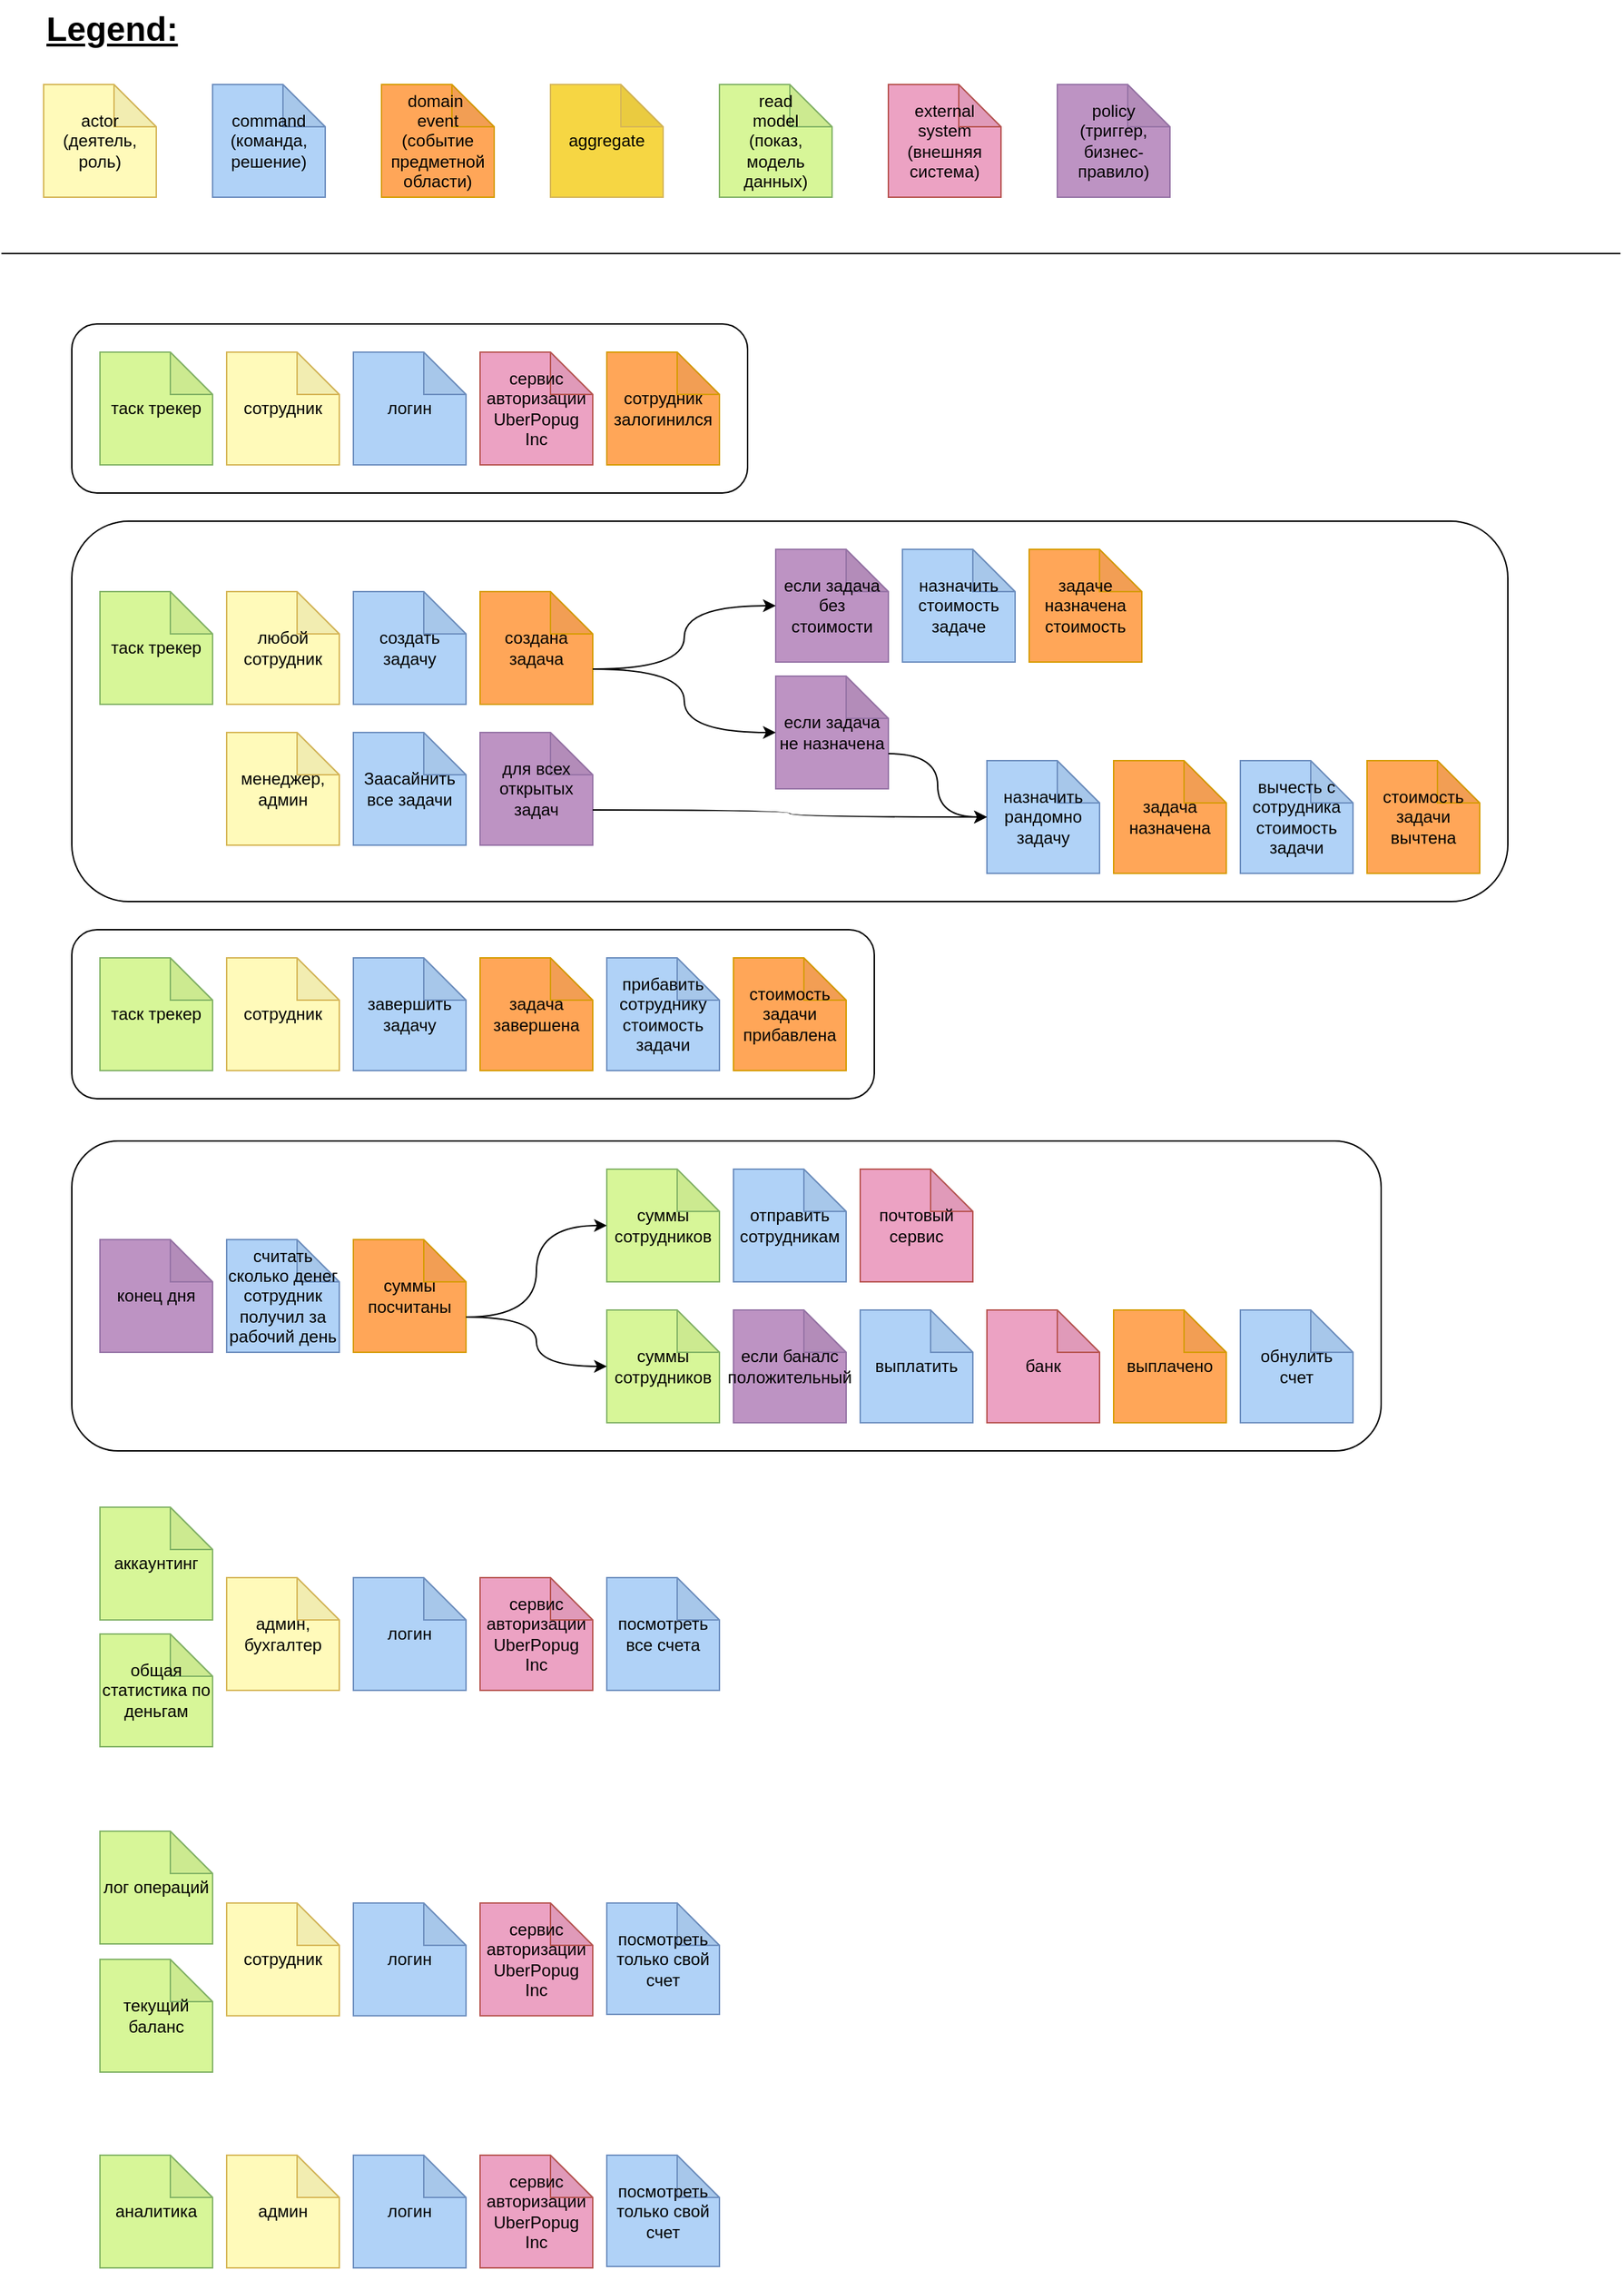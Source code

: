 <mxfile version="23.1.5" type="device">
  <diagram name="ES" id="nSf-1ubEivUpO-e-PtCP">
    <mxGraphModel dx="1434" dy="963" grid="1" gridSize="10" guides="1" tooltips="1" connect="1" arrows="1" fold="1" page="1" pageScale="1" pageWidth="1169" pageHeight="827" math="0" shadow="0">
      <root>
        <mxCell id="0" />
        <mxCell id="1" parent="0" />
        <mxCell id="pHDh11aWDNdo23sTrgYC-1" value="actor&lt;br&gt;(деятель, роль)" style="shape=note;whiteSpace=wrap;html=1;backgroundOutline=1;darkOpacity=0.05;fillColor=#FFFABA;strokeColor=#d6b656;" parent="1" vertex="1">
          <mxGeometry x="40" y="80" width="80" height="80" as="geometry" />
        </mxCell>
        <mxCell id="pHDh11aWDNdo23sTrgYC-2" value="command&lt;br&gt;(команда, решение)" style="shape=note;whiteSpace=wrap;html=1;backgroundOutline=1;darkOpacity=0.05;fillColor=#B0D2F7;strokeColor=#6c8ebf;" parent="1" vertex="1">
          <mxGeometry x="160" y="80" width="80" height="80" as="geometry" />
        </mxCell>
        <mxCell id="pHDh11aWDNdo23sTrgYC-3" value="domain&amp;nbsp;&lt;br&gt;event&lt;br&gt;(событие предметной области)" style="shape=note;whiteSpace=wrap;html=1;backgroundOutline=1;darkOpacity=0.05;fillColor=#FFA658;strokeColor=#d79b00;" parent="1" vertex="1">
          <mxGeometry x="280" y="80" width="80" height="80" as="geometry" />
        </mxCell>
        <mxCell id="pHDh11aWDNdo23sTrgYC-4" value="aggregate" style="shape=note;whiteSpace=wrap;html=1;backgroundOutline=1;darkOpacity=0.05;fillColor=#F6D643;strokeColor=#d6b656;" parent="1" vertex="1">
          <mxGeometry x="400" y="80" width="80" height="80" as="geometry" />
        </mxCell>
        <mxCell id="pHDh11aWDNdo23sTrgYC-5" value="read &lt;br&gt;model&lt;br&gt;(показ, модель данных)" style="shape=note;whiteSpace=wrap;html=1;backgroundOutline=1;darkOpacity=0.05;fillColor=#D7F698;strokeColor=#82b366;" parent="1" vertex="1">
          <mxGeometry x="520" y="80" width="80" height="80" as="geometry" />
        </mxCell>
        <mxCell id="pHDh11aWDNdo23sTrgYC-6" value="external&lt;br&gt;system&lt;br&gt;(внешняя система)" style="shape=note;whiteSpace=wrap;html=1;backgroundOutline=1;darkOpacity=0.05;fillColor=#ECA2C3;strokeColor=#b85450;" parent="1" vertex="1">
          <mxGeometry x="640" y="80" width="80" height="80" as="geometry" />
        </mxCell>
        <mxCell id="pHDh11aWDNdo23sTrgYC-7" value="policy&lt;br&gt;(триггер, бизнес-правило)" style="shape=note;whiteSpace=wrap;html=1;backgroundOutline=1;darkOpacity=0.05;fillColor=#BD93C3;strokeColor=#9673a6;" parent="1" vertex="1">
          <mxGeometry x="760" y="80" width="80" height="80" as="geometry" />
        </mxCell>
        <mxCell id="pHDh11aWDNdo23sTrgYC-8" value="Legend:" style="text;html=1;align=left;verticalAlign=top;whiteSpace=wrap;rounded=0;fontSize=24;fontStyle=5" parent="1" vertex="1">
          <mxGeometry x="40" y="20" width="170" height="40" as="geometry" />
        </mxCell>
        <mxCell id="pHDh11aWDNdo23sTrgYC-9" value="менеджер, админ" style="shape=note;whiteSpace=wrap;html=1;backgroundOutline=1;darkOpacity=0.05;fillColor=#FFFABA;strokeColor=#d6b656;" parent="1" vertex="1">
          <mxGeometry x="170" y="540" width="80" height="80" as="geometry" />
        </mxCell>
        <mxCell id="pHDh11aWDNdo23sTrgYC-11" value="Заасайнить все задачи" style="shape=note;whiteSpace=wrap;html=1;backgroundOutline=1;darkOpacity=0.05;fillColor=#B0D2F7;strokeColor=#6c8ebf;" parent="1" vertex="1">
          <mxGeometry x="260" y="540" width="80" height="80" as="geometry" />
        </mxCell>
        <mxCell id="pHDh11aWDNdo23sTrgYC-16" value="завершить задачу" style="shape=note;whiteSpace=wrap;html=1;backgroundOutline=1;darkOpacity=0.05;fillColor=#B0D2F7;strokeColor=#6c8ebf;" parent="1" vertex="1">
          <mxGeometry x="260" y="700" width="80" height="80" as="geometry" />
        </mxCell>
        <mxCell id="pHDh11aWDNdo23sTrgYC-17" value="сотрудник" style="shape=note;whiteSpace=wrap;html=1;backgroundOutline=1;darkOpacity=0.05;fillColor=#FFFABA;strokeColor=#d6b656;" parent="1" vertex="1">
          <mxGeometry x="170" y="700" width="80" height="80" as="geometry" />
        </mxCell>
        <mxCell id="pHDh11aWDNdo23sTrgYC-18" value="задача завершена" style="shape=note;whiteSpace=wrap;html=1;backgroundOutline=1;darkOpacity=0.05;fillColor=#FFA658;strokeColor=#d79b00;" parent="1" vertex="1">
          <mxGeometry x="350" y="700" width="80" height="80" as="geometry" />
        </mxCell>
        <mxCell id="pHDh11aWDNdo23sTrgYC-23" value="конец дня" style="shape=note;whiteSpace=wrap;html=1;backgroundOutline=1;darkOpacity=0.05;fillColor=#BD93C3;strokeColor=#9673a6;" parent="1" vertex="1">
          <mxGeometry x="80" y="900" width="80" height="80" as="geometry" />
        </mxCell>
        <mxCell id="pHDh11aWDNdo23sTrgYC-24" value="вычесть с сотрудника стоимость задачи" style="shape=note;whiteSpace=wrap;html=1;backgroundOutline=1;darkOpacity=0.05;fillColor=#B0D2F7;strokeColor=#6c8ebf;" parent="1" vertex="1">
          <mxGeometry x="890" y="560" width="80" height="80" as="geometry" />
        </mxCell>
        <mxCell id="pHDh11aWDNdo23sTrgYC-25" value="прибавить сотруднику стоимость задачи" style="shape=note;whiteSpace=wrap;html=1;backgroundOutline=1;darkOpacity=0.05;fillColor=#B0D2F7;strokeColor=#6c8ebf;" parent="1" vertex="1">
          <mxGeometry x="440" y="700" width="80" height="80" as="geometry" />
        </mxCell>
        <mxCell id="pHDh11aWDNdo23sTrgYC-26" value="считать сколько денег сотрудник получил за рабочий день" style="shape=note;whiteSpace=wrap;html=1;backgroundOutline=1;darkOpacity=0.05;fillColor=#B0D2F7;strokeColor=#6c8ebf;" parent="1" vertex="1">
          <mxGeometry x="170" y="900" width="80" height="80" as="geometry" />
        </mxCell>
        <mxCell id="pHDh11aWDNdo23sTrgYC-27" value="таск трекер" style="shape=note;whiteSpace=wrap;html=1;backgroundOutline=1;darkOpacity=0.05;fillColor=#D7F698;strokeColor=#82b366;" parent="1" vertex="1">
          <mxGeometry x="80" y="270" width="80" height="80" as="geometry" />
        </mxCell>
        <mxCell id="pHDh11aWDNdo23sTrgYC-29" value="логин" style="shape=note;whiteSpace=wrap;html=1;backgroundOutline=1;darkOpacity=0.05;fillColor=#B0D2F7;strokeColor=#6c8ebf;" parent="1" vertex="1">
          <mxGeometry x="260" y="270" width="80" height="80" as="geometry" />
        </mxCell>
        <mxCell id="pHDh11aWDNdo23sTrgYC-30" value="сотрудник" style="shape=note;whiteSpace=wrap;html=1;backgroundOutline=1;darkOpacity=0.05;fillColor=#FFFABA;strokeColor=#d6b656;" parent="1" vertex="1">
          <mxGeometry x="170" y="270" width="80" height="80" as="geometry" />
        </mxCell>
        <mxCell id="pHDh11aWDNdo23sTrgYC-31" value="сервис авторизации UberPopug Inc" style="shape=note;whiteSpace=wrap;html=1;backgroundOutline=1;darkOpacity=0.05;fillColor=#ECA2C3;strokeColor=#b85450;" parent="1" vertex="1">
          <mxGeometry x="350" y="270" width="80" height="80" as="geometry" />
        </mxCell>
        <mxCell id="pHDh11aWDNdo23sTrgYC-32" value="сотрудник залогинился" style="shape=note;whiteSpace=wrap;html=1;backgroundOutline=1;darkOpacity=0.05;fillColor=#FFA658;strokeColor=#d79b00;" parent="1" vertex="1">
          <mxGeometry x="440" y="270" width="80" height="80" as="geometry" />
        </mxCell>
        <mxCell id="pHDh11aWDNdo23sTrgYC-36" value="таск трекер" style="shape=note;whiteSpace=wrap;html=1;backgroundOutline=1;darkOpacity=0.05;fillColor=#D7F698;strokeColor=#82b366;" parent="1" vertex="1">
          <mxGeometry x="80" y="440" width="80" height="80" as="geometry" />
        </mxCell>
        <mxCell id="pHDh11aWDNdo23sTrgYC-37" value="создать задачу" style="shape=note;whiteSpace=wrap;html=1;backgroundOutline=1;darkOpacity=0.05;fillColor=#B0D2F7;strokeColor=#6c8ebf;" parent="1" vertex="1">
          <mxGeometry x="260" y="440" width="80" height="80" as="geometry" />
        </mxCell>
        <mxCell id="pHDh11aWDNdo23sTrgYC-38" value="любой сотрудник" style="shape=note;whiteSpace=wrap;html=1;backgroundOutline=1;darkOpacity=0.05;fillColor=#FFFABA;strokeColor=#d6b656;" parent="1" vertex="1">
          <mxGeometry x="170" y="440" width="80" height="80" as="geometry" />
        </mxCell>
        <mxCell id="pHDh11aWDNdo23sTrgYC-40" value="создана задача" style="shape=note;whiteSpace=wrap;html=1;backgroundOutline=1;darkOpacity=0.05;fillColor=#FFA658;strokeColor=#d79b00;" parent="1" vertex="1">
          <mxGeometry x="350" y="440" width="80" height="80" as="geometry" />
        </mxCell>
        <mxCell id="pHDh11aWDNdo23sTrgYC-41" value="если задача не назначена" style="shape=note;whiteSpace=wrap;html=1;backgroundOutline=1;darkOpacity=0.05;fillColor=#BD93C3;strokeColor=#9673a6;" parent="1" vertex="1">
          <mxGeometry x="560" y="500" width="80" height="80" as="geometry" />
        </mxCell>
        <mxCell id="pHDh11aWDNdo23sTrgYC-42" value="назначить рандомно задачу" style="shape=note;whiteSpace=wrap;html=1;backgroundOutline=1;darkOpacity=0.05;fillColor=#B0D2F7;strokeColor=#6c8ebf;" parent="1" vertex="1">
          <mxGeometry x="710" y="560" width="80" height="80" as="geometry" />
        </mxCell>
        <mxCell id="pHDh11aWDNdo23sTrgYC-43" value="задача назначена" style="shape=note;whiteSpace=wrap;html=1;backgroundOutline=1;darkOpacity=0.05;fillColor=#FFA658;strokeColor=#d79b00;" parent="1" vertex="1">
          <mxGeometry x="800" y="560" width="80" height="80" as="geometry" />
        </mxCell>
        <mxCell id="pHDh11aWDNdo23sTrgYC-46" value="таск трекер" style="shape=note;whiteSpace=wrap;html=1;backgroundOutline=1;darkOpacity=0.05;fillColor=#D7F698;strokeColor=#82b366;" parent="1" vertex="1">
          <mxGeometry x="80" y="700" width="80" height="80" as="geometry" />
        </mxCell>
        <mxCell id="pHDh11aWDNdo23sTrgYC-47" value="для всех открытых задач" style="shape=note;whiteSpace=wrap;html=1;backgroundOutline=1;darkOpacity=0.05;fillColor=#BD93C3;strokeColor=#9673a6;" parent="1" vertex="1">
          <mxGeometry x="350" y="540" width="80" height="80" as="geometry" />
        </mxCell>
        <mxCell id="pHDh11aWDNdo23sTrgYC-49" value="аккаунтинг" style="shape=note;whiteSpace=wrap;html=1;backgroundOutline=1;darkOpacity=0.05;fillColor=#D7F698;strokeColor=#82b366;" parent="1" vertex="1">
          <mxGeometry x="80" y="1090" width="80" height="80" as="geometry" />
        </mxCell>
        <mxCell id="pHDh11aWDNdo23sTrgYC-50" value="админ, бухгалтер" style="shape=note;whiteSpace=wrap;html=1;backgroundOutline=1;darkOpacity=0.05;fillColor=#FFFABA;strokeColor=#d6b656;" parent="1" vertex="1">
          <mxGeometry x="170" y="1140" width="80" height="80" as="geometry" />
        </mxCell>
        <mxCell id="pHDh11aWDNdo23sTrgYC-51" value="посмотреть все счета" style="shape=note;whiteSpace=wrap;html=1;backgroundOutline=1;darkOpacity=0.05;fillColor=#B0D2F7;strokeColor=#6c8ebf;" parent="1" vertex="1">
          <mxGeometry x="440" y="1140" width="80" height="80" as="geometry" />
        </mxCell>
        <mxCell id="pHDh11aWDNdo23sTrgYC-52" value="лог операций" style="shape=note;whiteSpace=wrap;html=1;backgroundOutline=1;darkOpacity=0.05;fillColor=#D7F698;strokeColor=#82b366;" parent="1" vertex="1">
          <mxGeometry x="80" y="1320" width="80" height="80" as="geometry" />
        </mxCell>
        <mxCell id="pHDh11aWDNdo23sTrgYC-53" value="сотрудник" style="shape=note;whiteSpace=wrap;html=1;backgroundOutline=1;darkOpacity=0.05;fillColor=#FFFABA;strokeColor=#d6b656;" parent="1" vertex="1">
          <mxGeometry x="170" y="1371" width="80" height="80" as="geometry" />
        </mxCell>
        <mxCell id="pHDh11aWDNdo23sTrgYC-54" value="посмотреть только свой счет" style="shape=note;whiteSpace=wrap;html=1;backgroundOutline=1;darkOpacity=0.05;fillColor=#B0D2F7;strokeColor=#6c8ebf;" parent="1" vertex="1">
          <mxGeometry x="440" y="1371" width="80" height="79" as="geometry" />
        </mxCell>
        <mxCell id="pHDh11aWDNdo23sTrgYC-55" value="текущий баланс" style="shape=note;whiteSpace=wrap;html=1;backgroundOutline=1;darkOpacity=0.05;fillColor=#D7F698;strokeColor=#82b366;" parent="1" vertex="1">
          <mxGeometry x="80" y="1411" width="80" height="80" as="geometry" />
        </mxCell>
        <mxCell id="pHDh11aWDNdo23sTrgYC-58" value="общая статистика по деньгам" style="shape=note;whiteSpace=wrap;html=1;backgroundOutline=1;darkOpacity=0.05;fillColor=#D7F698;strokeColor=#82b366;" parent="1" vertex="1">
          <mxGeometry x="80" y="1180" width="80" height="80" as="geometry" />
        </mxCell>
        <mxCell id="pHDh11aWDNdo23sTrgYC-61" value="логин" style="shape=note;whiteSpace=wrap;html=1;backgroundOutline=1;darkOpacity=0.05;fillColor=#B0D2F7;strokeColor=#6c8ebf;" parent="1" vertex="1">
          <mxGeometry x="260" y="1140" width="80" height="80" as="geometry" />
        </mxCell>
        <mxCell id="pHDh11aWDNdo23sTrgYC-62" value="сервис авторизации UberPopug Inc" style="shape=note;whiteSpace=wrap;html=1;backgroundOutline=1;darkOpacity=0.05;fillColor=#ECA2C3;strokeColor=#b85450;" parent="1" vertex="1">
          <mxGeometry x="350" y="1140" width="80" height="80" as="geometry" />
        </mxCell>
        <mxCell id="pHDh11aWDNdo23sTrgYC-63" value="логин" style="shape=note;whiteSpace=wrap;html=1;backgroundOutline=1;darkOpacity=0.05;fillColor=#B0D2F7;strokeColor=#6c8ebf;" parent="1" vertex="1">
          <mxGeometry x="260" y="1371" width="80" height="80" as="geometry" />
        </mxCell>
        <mxCell id="pHDh11aWDNdo23sTrgYC-64" value="сервис авторизации UberPopug Inc" style="shape=note;whiteSpace=wrap;html=1;backgroundOutline=1;darkOpacity=0.05;fillColor=#ECA2C3;strokeColor=#b85450;" parent="1" vertex="1">
          <mxGeometry x="350" y="1371" width="80" height="80" as="geometry" />
        </mxCell>
        <mxCell id="pHDh11aWDNdo23sTrgYC-65" style="edgeStyle=orthogonalEdgeStyle;rounded=0;orthogonalLoop=1;jettySize=auto;html=1;exitX=0;exitY=0;exitDx=80;exitDy=55;exitPerimeter=0;entryX=0;entryY=0.5;entryDx=0;entryDy=0;entryPerimeter=0;curved=1;" parent="1" source="pHDh11aWDNdo23sTrgYC-41" target="pHDh11aWDNdo23sTrgYC-42" edge="1">
          <mxGeometry relative="1" as="geometry" />
        </mxCell>
        <mxCell id="pHDh11aWDNdo23sTrgYC-67" value="если задача без стоимости" style="shape=note;whiteSpace=wrap;html=1;backgroundOutline=1;darkOpacity=0.05;fillColor=#BD93C3;strokeColor=#9673a6;" parent="1" vertex="1">
          <mxGeometry x="560" y="410" width="80" height="80" as="geometry" />
        </mxCell>
        <mxCell id="pHDh11aWDNdo23sTrgYC-68" value="назначить стоимость задаче" style="shape=note;whiteSpace=wrap;html=1;backgroundOutline=1;darkOpacity=0.05;fillColor=#B0D2F7;strokeColor=#6c8ebf;" parent="1" vertex="1">
          <mxGeometry x="650" y="410" width="80" height="80" as="geometry" />
        </mxCell>
        <mxCell id="pHDh11aWDNdo23sTrgYC-69" style="edgeStyle=orthogonalEdgeStyle;rounded=0;orthogonalLoop=1;jettySize=auto;html=1;exitX=0;exitY=0;exitDx=80;exitDy=55;exitPerimeter=0;entryX=0;entryY=0.5;entryDx=0;entryDy=0;entryPerimeter=0;curved=1;" parent="1" source="pHDh11aWDNdo23sTrgYC-40" target="pHDh11aWDNdo23sTrgYC-67" edge="1">
          <mxGeometry relative="1" as="geometry" />
        </mxCell>
        <mxCell id="pHDh11aWDNdo23sTrgYC-70" style="edgeStyle=orthogonalEdgeStyle;rounded=0;orthogonalLoop=1;jettySize=auto;html=1;exitX=0;exitY=0;exitDx=80;exitDy=55;exitPerimeter=0;entryX=0;entryY=0.5;entryDx=0;entryDy=0;entryPerimeter=0;curved=1;" parent="1" source="pHDh11aWDNdo23sTrgYC-40" target="pHDh11aWDNdo23sTrgYC-41" edge="1">
          <mxGeometry relative="1" as="geometry" />
        </mxCell>
        <mxCell id="pHDh11aWDNdo23sTrgYC-71" style="edgeStyle=orthogonalEdgeStyle;rounded=0;orthogonalLoop=1;jettySize=auto;html=1;exitX=0;exitY=0;exitDx=80;exitDy=55;exitPerimeter=0;entryX=0;entryY=0.5;entryDx=0;entryDy=0;entryPerimeter=0;curved=1;" parent="1" source="pHDh11aWDNdo23sTrgYC-47" target="pHDh11aWDNdo23sTrgYC-42" edge="1">
          <mxGeometry relative="1" as="geometry" />
        </mxCell>
        <mxCell id="pHDh11aWDNdo23sTrgYC-72" value="почтовый сервис" style="shape=note;whiteSpace=wrap;html=1;backgroundOutline=1;darkOpacity=0.05;fillColor=#ECA2C3;strokeColor=#b85450;" parent="1" vertex="1">
          <mxGeometry x="620" y="850" width="80" height="80" as="geometry" />
        </mxCell>
        <mxCell id="pHDh11aWDNdo23sTrgYC-73" value="суммы посчитаны" style="shape=note;whiteSpace=wrap;html=1;backgroundOutline=1;darkOpacity=0.05;fillColor=#FFA658;strokeColor=#d79b00;" parent="1" vertex="1">
          <mxGeometry x="260" y="900" width="80" height="80" as="geometry" />
        </mxCell>
        <mxCell id="pHDh11aWDNdo23sTrgYC-74" value="суммы сотрудников" style="shape=note;whiteSpace=wrap;html=1;backgroundOutline=1;darkOpacity=0.05;fillColor=#D7F698;strokeColor=#82b366;" parent="1" vertex="1">
          <mxGeometry x="440" y="850" width="80" height="80" as="geometry" />
        </mxCell>
        <mxCell id="pHDh11aWDNdo23sTrgYC-75" value="отправить сотрудникам" style="shape=note;whiteSpace=wrap;html=1;backgroundOutline=1;darkOpacity=0.05;fillColor=#B0D2F7;strokeColor=#6c8ebf;" parent="1" vertex="1">
          <mxGeometry x="530" y="850" width="80" height="80" as="geometry" />
        </mxCell>
        <mxCell id="pHDh11aWDNdo23sTrgYC-76" value="банк" style="shape=note;whiteSpace=wrap;html=1;backgroundOutline=1;darkOpacity=0.05;fillColor=#ECA2C3;strokeColor=#b85450;" parent="1" vertex="1">
          <mxGeometry x="710" y="950" width="80" height="80" as="geometry" />
        </mxCell>
        <mxCell id="pHDh11aWDNdo23sTrgYC-77" value="выплатить" style="shape=note;whiteSpace=wrap;html=1;backgroundOutline=1;darkOpacity=0.05;fillColor=#B0D2F7;strokeColor=#6c8ebf;" parent="1" vertex="1">
          <mxGeometry x="620" y="950" width="80" height="80" as="geometry" />
        </mxCell>
        <mxCell id="pHDh11aWDNdo23sTrgYC-80" value="суммы сотрудников" style="shape=note;whiteSpace=wrap;html=1;backgroundOutline=1;darkOpacity=0.05;fillColor=#D7F698;strokeColor=#82b366;" parent="1" vertex="1">
          <mxGeometry x="440" y="950" width="80" height="80" as="geometry" />
        </mxCell>
        <mxCell id="pHDh11aWDNdo23sTrgYC-81" style="edgeStyle=orthogonalEdgeStyle;rounded=0;orthogonalLoop=1;jettySize=auto;html=1;exitX=0;exitY=0;exitDx=80;exitDy=55;exitPerimeter=0;entryX=0;entryY=0.5;entryDx=0;entryDy=0;entryPerimeter=0;curved=1;" parent="1" source="pHDh11aWDNdo23sTrgYC-73" target="pHDh11aWDNdo23sTrgYC-74" edge="1">
          <mxGeometry relative="1" as="geometry" />
        </mxCell>
        <mxCell id="pHDh11aWDNdo23sTrgYC-82" style="edgeStyle=orthogonalEdgeStyle;rounded=0;orthogonalLoop=1;jettySize=auto;html=1;exitX=0;exitY=0;exitDx=80;exitDy=55;exitPerimeter=0;entryX=0;entryY=0.5;entryDx=0;entryDy=0;entryPerimeter=0;curved=1;" parent="1" source="pHDh11aWDNdo23sTrgYC-73" target="pHDh11aWDNdo23sTrgYC-80" edge="1">
          <mxGeometry relative="1" as="geometry" />
        </mxCell>
        <mxCell id="pHDh11aWDNdo23sTrgYC-83" value="если баналс положительный" style="shape=note;whiteSpace=wrap;html=1;backgroundOutline=1;darkOpacity=0.05;fillColor=#BD93C3;strokeColor=#9673a6;" parent="1" vertex="1">
          <mxGeometry x="530" y="950" width="80" height="80" as="geometry" />
        </mxCell>
        <mxCell id="pHDh11aWDNdo23sTrgYC-84" value="выплачено" style="shape=note;whiteSpace=wrap;html=1;backgroundOutline=1;darkOpacity=0.05;fillColor=#FFA658;strokeColor=#d79b00;" parent="1" vertex="1">
          <mxGeometry x="800" y="950" width="80" height="80" as="geometry" />
        </mxCell>
        <mxCell id="pHDh11aWDNdo23sTrgYC-85" value="обнулить счет" style="shape=note;whiteSpace=wrap;html=1;backgroundOutline=1;darkOpacity=0.05;fillColor=#B0D2F7;strokeColor=#6c8ebf;" parent="1" vertex="1">
          <mxGeometry x="890" y="950" width="80" height="80" as="geometry" />
        </mxCell>
        <mxCell id="pHDh11aWDNdo23sTrgYC-86" value="админ" style="shape=note;whiteSpace=wrap;html=1;backgroundOutline=1;darkOpacity=0.05;fillColor=#FFFABA;strokeColor=#d6b656;" parent="1" vertex="1">
          <mxGeometry x="170" y="1550" width="80" height="80" as="geometry" />
        </mxCell>
        <mxCell id="pHDh11aWDNdo23sTrgYC-87" value="аналитика" style="shape=note;whiteSpace=wrap;html=1;backgroundOutline=1;darkOpacity=0.05;fillColor=#D7F698;strokeColor=#82b366;" parent="1" vertex="1">
          <mxGeometry x="80" y="1550" width="80" height="80" as="geometry" />
        </mxCell>
        <mxCell id="pHDh11aWDNdo23sTrgYC-88" value="посмотреть только свой счет" style="shape=note;whiteSpace=wrap;html=1;backgroundOutline=1;darkOpacity=0.05;fillColor=#B0D2F7;strokeColor=#6c8ebf;" parent="1" vertex="1">
          <mxGeometry x="440" y="1550" width="80" height="79" as="geometry" />
        </mxCell>
        <mxCell id="pHDh11aWDNdo23sTrgYC-89" value="логин" style="shape=note;whiteSpace=wrap;html=1;backgroundOutline=1;darkOpacity=0.05;fillColor=#B0D2F7;strokeColor=#6c8ebf;" parent="1" vertex="1">
          <mxGeometry x="260" y="1550" width="80" height="80" as="geometry" />
        </mxCell>
        <mxCell id="pHDh11aWDNdo23sTrgYC-90" value="сервис авторизации UberPopug Inc" style="shape=note;whiteSpace=wrap;html=1;backgroundOutline=1;darkOpacity=0.05;fillColor=#ECA2C3;strokeColor=#b85450;" parent="1" vertex="1">
          <mxGeometry x="350" y="1550" width="80" height="80" as="geometry" />
        </mxCell>
        <mxCell id="pHDh11aWDNdo23sTrgYC-92" value="" style="endArrow=none;html=1;rounded=0;" parent="1" edge="1">
          <mxGeometry width="50" height="50" relative="1" as="geometry">
            <mxPoint x="10" y="200" as="sourcePoint" />
            <mxPoint x="1160" y="200" as="targetPoint" />
          </mxGeometry>
        </mxCell>
        <mxCell id="pHDh11aWDNdo23sTrgYC-93" value="задаче назначена стоимость" style="shape=note;whiteSpace=wrap;html=1;backgroundOutline=1;darkOpacity=0.05;fillColor=#FFA658;strokeColor=#d79b00;" parent="1" vertex="1">
          <mxGeometry x="740" y="410" width="80" height="80" as="geometry" />
        </mxCell>
        <mxCell id="pHDh11aWDNdo23sTrgYC-94" value="стоимость задачи вычтена" style="shape=note;whiteSpace=wrap;html=1;backgroundOutline=1;darkOpacity=0.05;fillColor=#FFA658;strokeColor=#d79b00;" parent="1" vertex="1">
          <mxGeometry x="980" y="560" width="80" height="80" as="geometry" />
        </mxCell>
        <mxCell id="pHDh11aWDNdo23sTrgYC-95" value="стоимость задачи прибавлена" style="shape=note;whiteSpace=wrap;html=1;backgroundOutline=1;darkOpacity=0.05;fillColor=#FFA658;strokeColor=#d79b00;" parent="1" vertex="1">
          <mxGeometry x="530" y="700" width="80" height="80" as="geometry" />
        </mxCell>
        <mxCell id="zzBBpYlmOIOnnG6RxFmZ-1" value="" style="rounded=1;whiteSpace=wrap;html=1;fillColor=none;" vertex="1" parent="1">
          <mxGeometry x="60" y="830" width="930" height="220" as="geometry" />
        </mxCell>
        <mxCell id="zzBBpYlmOIOnnG6RxFmZ-2" value="" style="rounded=1;whiteSpace=wrap;html=1;fillColor=none;" vertex="1" parent="1">
          <mxGeometry x="60" y="680" width="570" height="120" as="geometry" />
        </mxCell>
        <mxCell id="zzBBpYlmOIOnnG6RxFmZ-3" value="" style="rounded=1;whiteSpace=wrap;html=1;fillColor=none;" vertex="1" parent="1">
          <mxGeometry x="60" y="390" width="1020" height="270" as="geometry" />
        </mxCell>
        <mxCell id="zzBBpYlmOIOnnG6RxFmZ-4" value="" style="rounded=1;whiteSpace=wrap;html=1;fillColor=none;" vertex="1" parent="1">
          <mxGeometry x="60" y="250" width="480" height="120" as="geometry" />
        </mxCell>
      </root>
    </mxGraphModel>
  </diagram>
</mxfile>
